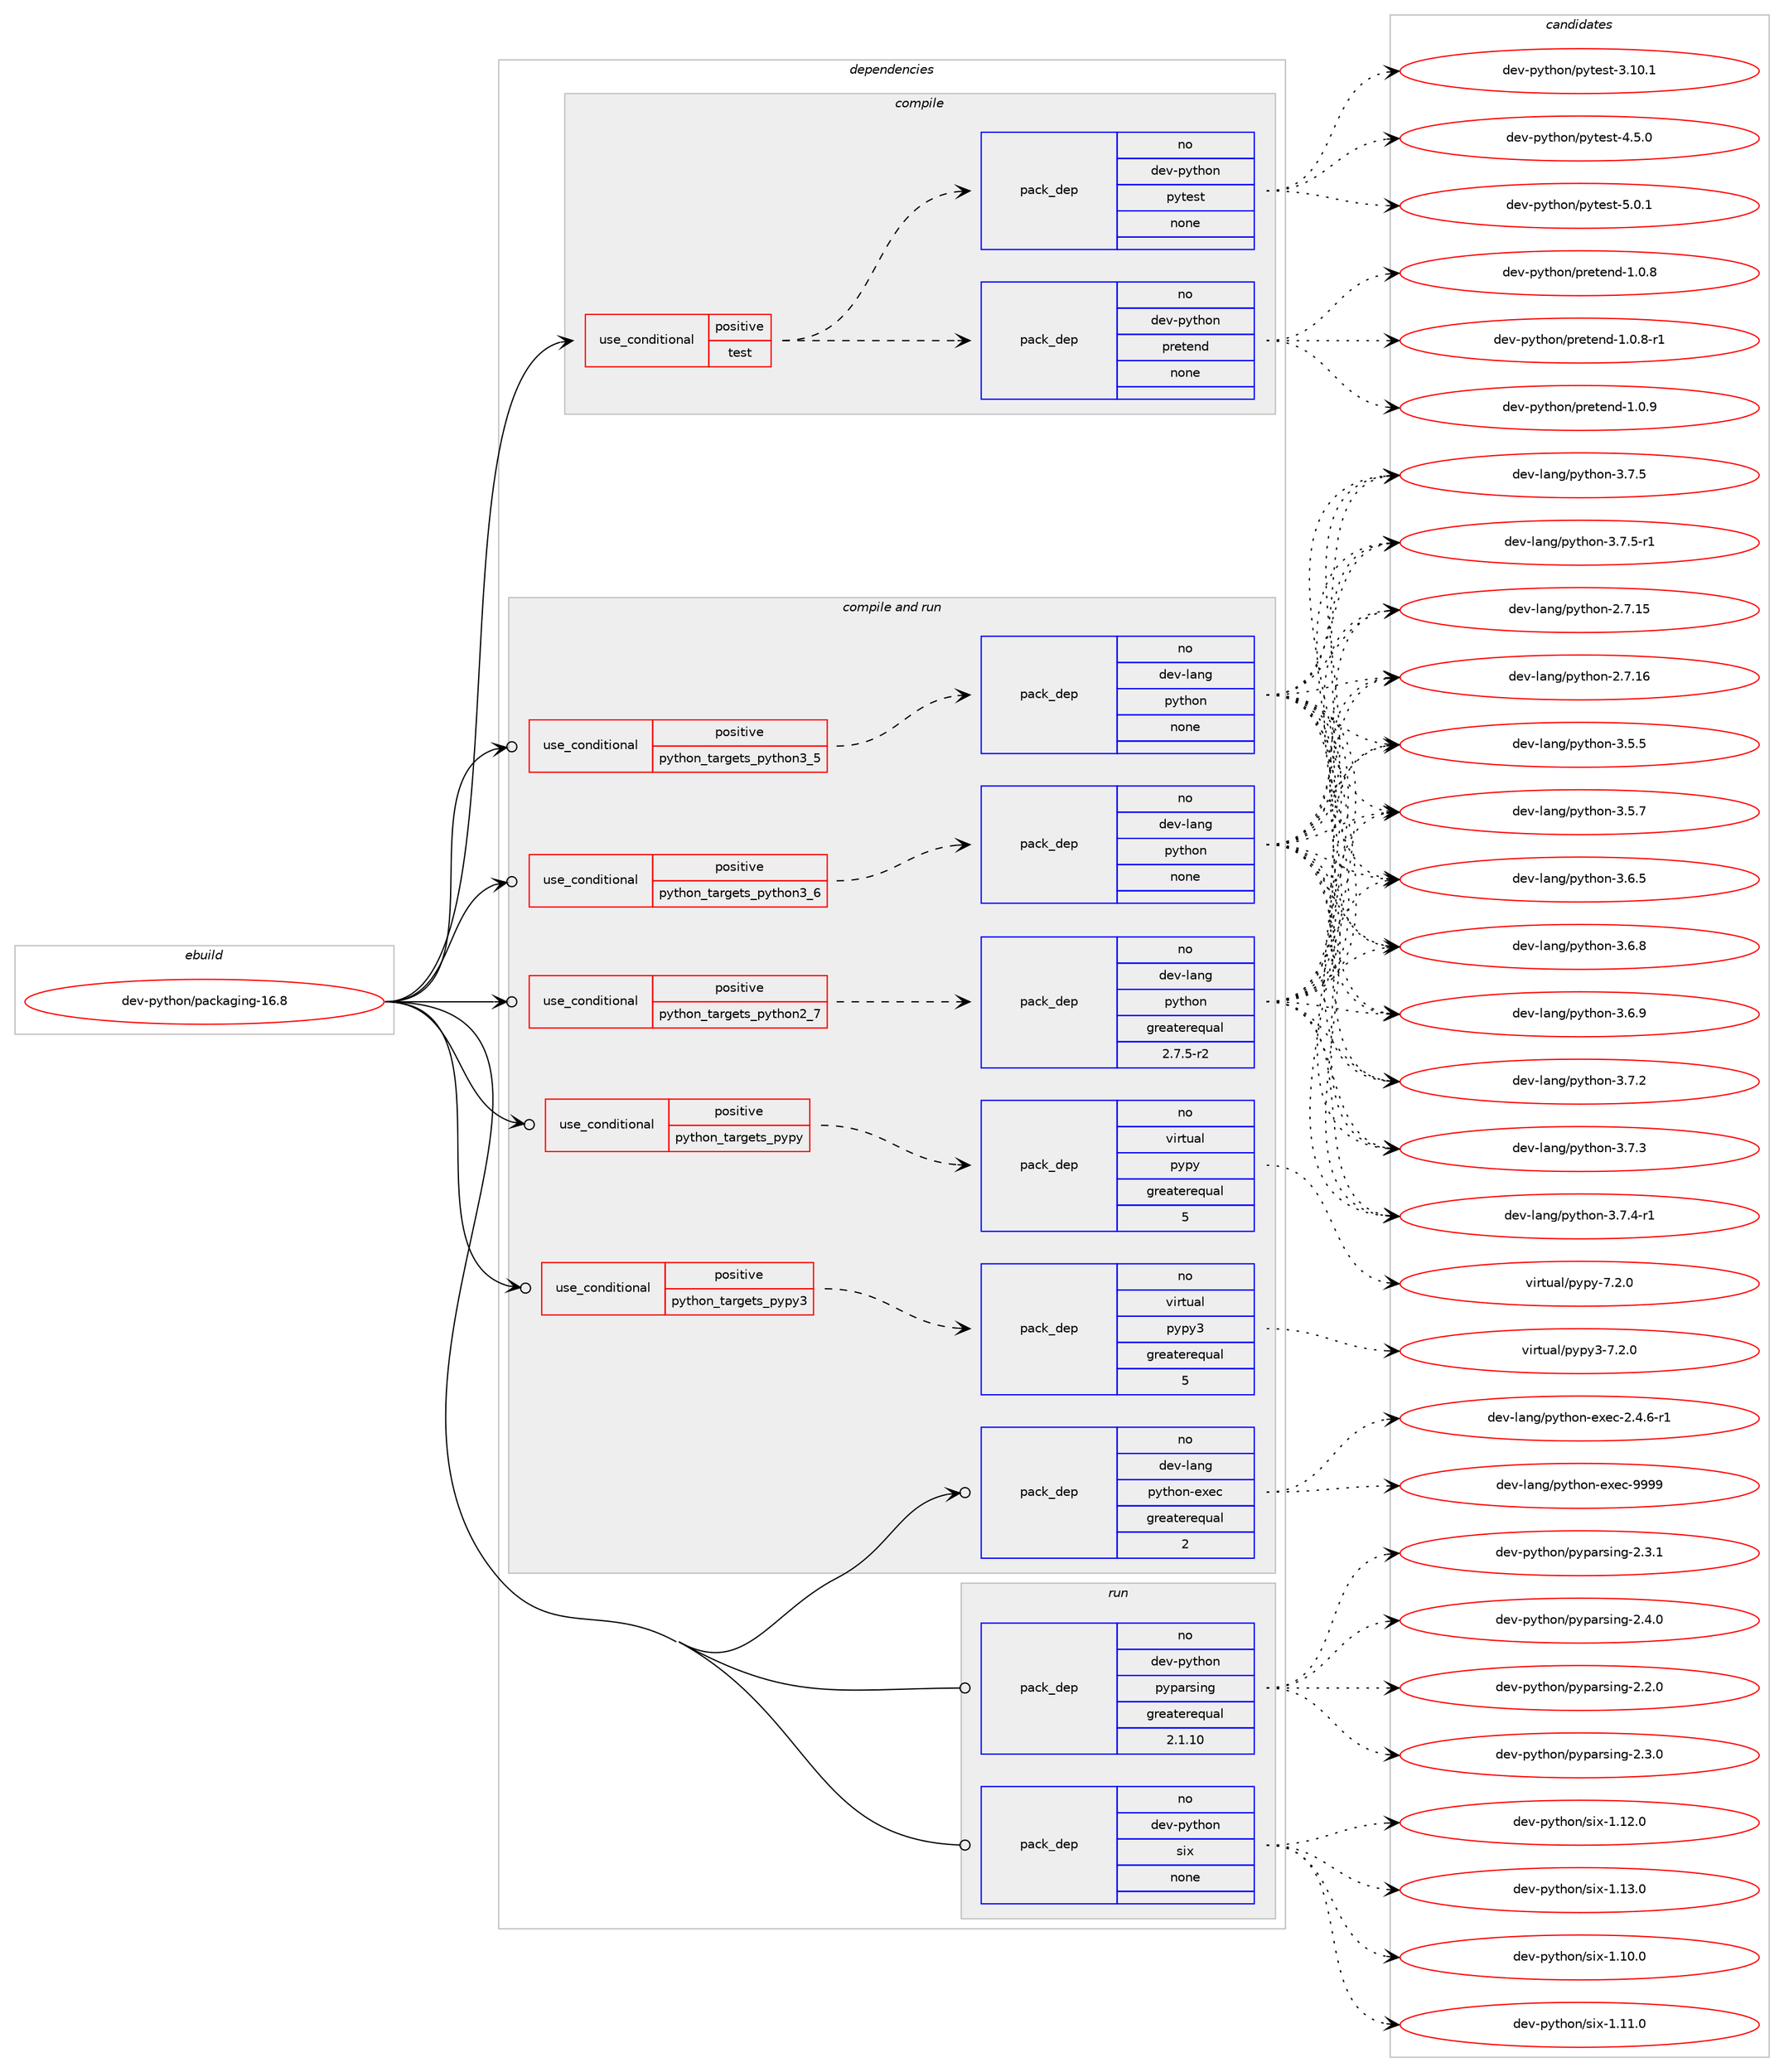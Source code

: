 digraph prolog {

# *************
# Graph options
# *************

newrank=true;
concentrate=true;
compound=true;
graph [rankdir=LR,fontname=Helvetica,fontsize=10,ranksep=1.5];#, ranksep=2.5, nodesep=0.2];
edge  [arrowhead=vee];
node  [fontname=Helvetica,fontsize=10];

# **********
# The ebuild
# **********

subgraph cluster_leftcol {
color=gray;
rank=same;
label=<<i>ebuild</i>>;
id [label="dev-python/packaging-16.8", color=red, width=4, href="../dev-python/packaging-16.8.svg"];
}

# ****************
# The dependencies
# ****************

subgraph cluster_midcol {
color=gray;
label=<<i>dependencies</i>>;
subgraph cluster_compile {
fillcolor="#eeeeee";
style=filled;
label=<<i>compile</i>>;
subgraph cond143966 {
dependency620078 [label=<<TABLE BORDER="0" CELLBORDER="1" CELLSPACING="0" CELLPADDING="4"><TR><TD ROWSPAN="3" CELLPADDING="10">use_conditional</TD></TR><TR><TD>positive</TD></TR><TR><TD>test</TD></TR></TABLE>>, shape=none, color=red];
subgraph pack464300 {
dependency620079 [label=<<TABLE BORDER="0" CELLBORDER="1" CELLSPACING="0" CELLPADDING="4" WIDTH="220"><TR><TD ROWSPAN="6" CELLPADDING="30">pack_dep</TD></TR><TR><TD WIDTH="110">no</TD></TR><TR><TD>dev-python</TD></TR><TR><TD>pretend</TD></TR><TR><TD>none</TD></TR><TR><TD></TD></TR></TABLE>>, shape=none, color=blue];
}
dependency620078:e -> dependency620079:w [weight=20,style="dashed",arrowhead="vee"];
subgraph pack464301 {
dependency620080 [label=<<TABLE BORDER="0" CELLBORDER="1" CELLSPACING="0" CELLPADDING="4" WIDTH="220"><TR><TD ROWSPAN="6" CELLPADDING="30">pack_dep</TD></TR><TR><TD WIDTH="110">no</TD></TR><TR><TD>dev-python</TD></TR><TR><TD>pytest</TD></TR><TR><TD>none</TD></TR><TR><TD></TD></TR></TABLE>>, shape=none, color=blue];
}
dependency620078:e -> dependency620080:w [weight=20,style="dashed",arrowhead="vee"];
}
id:e -> dependency620078:w [weight=20,style="solid",arrowhead="vee"];
}
subgraph cluster_compileandrun {
fillcolor="#eeeeee";
style=filled;
label=<<i>compile and run</i>>;
subgraph cond143967 {
dependency620081 [label=<<TABLE BORDER="0" CELLBORDER="1" CELLSPACING="0" CELLPADDING="4"><TR><TD ROWSPAN="3" CELLPADDING="10">use_conditional</TD></TR><TR><TD>positive</TD></TR><TR><TD>python_targets_pypy</TD></TR></TABLE>>, shape=none, color=red];
subgraph pack464302 {
dependency620082 [label=<<TABLE BORDER="0" CELLBORDER="1" CELLSPACING="0" CELLPADDING="4" WIDTH="220"><TR><TD ROWSPAN="6" CELLPADDING="30">pack_dep</TD></TR><TR><TD WIDTH="110">no</TD></TR><TR><TD>virtual</TD></TR><TR><TD>pypy</TD></TR><TR><TD>greaterequal</TD></TR><TR><TD>5</TD></TR></TABLE>>, shape=none, color=blue];
}
dependency620081:e -> dependency620082:w [weight=20,style="dashed",arrowhead="vee"];
}
id:e -> dependency620081:w [weight=20,style="solid",arrowhead="odotvee"];
subgraph cond143968 {
dependency620083 [label=<<TABLE BORDER="0" CELLBORDER="1" CELLSPACING="0" CELLPADDING="4"><TR><TD ROWSPAN="3" CELLPADDING="10">use_conditional</TD></TR><TR><TD>positive</TD></TR><TR><TD>python_targets_pypy3</TD></TR></TABLE>>, shape=none, color=red];
subgraph pack464303 {
dependency620084 [label=<<TABLE BORDER="0" CELLBORDER="1" CELLSPACING="0" CELLPADDING="4" WIDTH="220"><TR><TD ROWSPAN="6" CELLPADDING="30">pack_dep</TD></TR><TR><TD WIDTH="110">no</TD></TR><TR><TD>virtual</TD></TR><TR><TD>pypy3</TD></TR><TR><TD>greaterequal</TD></TR><TR><TD>5</TD></TR></TABLE>>, shape=none, color=blue];
}
dependency620083:e -> dependency620084:w [weight=20,style="dashed",arrowhead="vee"];
}
id:e -> dependency620083:w [weight=20,style="solid",arrowhead="odotvee"];
subgraph cond143969 {
dependency620085 [label=<<TABLE BORDER="0" CELLBORDER="1" CELLSPACING="0" CELLPADDING="4"><TR><TD ROWSPAN="3" CELLPADDING="10">use_conditional</TD></TR><TR><TD>positive</TD></TR><TR><TD>python_targets_python2_7</TD></TR></TABLE>>, shape=none, color=red];
subgraph pack464304 {
dependency620086 [label=<<TABLE BORDER="0" CELLBORDER="1" CELLSPACING="0" CELLPADDING="4" WIDTH="220"><TR><TD ROWSPAN="6" CELLPADDING="30">pack_dep</TD></TR><TR><TD WIDTH="110">no</TD></TR><TR><TD>dev-lang</TD></TR><TR><TD>python</TD></TR><TR><TD>greaterequal</TD></TR><TR><TD>2.7.5-r2</TD></TR></TABLE>>, shape=none, color=blue];
}
dependency620085:e -> dependency620086:w [weight=20,style="dashed",arrowhead="vee"];
}
id:e -> dependency620085:w [weight=20,style="solid",arrowhead="odotvee"];
subgraph cond143970 {
dependency620087 [label=<<TABLE BORDER="0" CELLBORDER="1" CELLSPACING="0" CELLPADDING="4"><TR><TD ROWSPAN="3" CELLPADDING="10">use_conditional</TD></TR><TR><TD>positive</TD></TR><TR><TD>python_targets_python3_5</TD></TR></TABLE>>, shape=none, color=red];
subgraph pack464305 {
dependency620088 [label=<<TABLE BORDER="0" CELLBORDER="1" CELLSPACING="0" CELLPADDING="4" WIDTH="220"><TR><TD ROWSPAN="6" CELLPADDING="30">pack_dep</TD></TR><TR><TD WIDTH="110">no</TD></TR><TR><TD>dev-lang</TD></TR><TR><TD>python</TD></TR><TR><TD>none</TD></TR><TR><TD></TD></TR></TABLE>>, shape=none, color=blue];
}
dependency620087:e -> dependency620088:w [weight=20,style="dashed",arrowhead="vee"];
}
id:e -> dependency620087:w [weight=20,style="solid",arrowhead="odotvee"];
subgraph cond143971 {
dependency620089 [label=<<TABLE BORDER="0" CELLBORDER="1" CELLSPACING="0" CELLPADDING="4"><TR><TD ROWSPAN="3" CELLPADDING="10">use_conditional</TD></TR><TR><TD>positive</TD></TR><TR><TD>python_targets_python3_6</TD></TR></TABLE>>, shape=none, color=red];
subgraph pack464306 {
dependency620090 [label=<<TABLE BORDER="0" CELLBORDER="1" CELLSPACING="0" CELLPADDING="4" WIDTH="220"><TR><TD ROWSPAN="6" CELLPADDING="30">pack_dep</TD></TR><TR><TD WIDTH="110">no</TD></TR><TR><TD>dev-lang</TD></TR><TR><TD>python</TD></TR><TR><TD>none</TD></TR><TR><TD></TD></TR></TABLE>>, shape=none, color=blue];
}
dependency620089:e -> dependency620090:w [weight=20,style="dashed",arrowhead="vee"];
}
id:e -> dependency620089:w [weight=20,style="solid",arrowhead="odotvee"];
subgraph pack464307 {
dependency620091 [label=<<TABLE BORDER="0" CELLBORDER="1" CELLSPACING="0" CELLPADDING="4" WIDTH="220"><TR><TD ROWSPAN="6" CELLPADDING="30">pack_dep</TD></TR><TR><TD WIDTH="110">no</TD></TR><TR><TD>dev-lang</TD></TR><TR><TD>python-exec</TD></TR><TR><TD>greaterequal</TD></TR><TR><TD>2</TD></TR></TABLE>>, shape=none, color=blue];
}
id:e -> dependency620091:w [weight=20,style="solid",arrowhead="odotvee"];
}
subgraph cluster_run {
fillcolor="#eeeeee";
style=filled;
label=<<i>run</i>>;
subgraph pack464308 {
dependency620092 [label=<<TABLE BORDER="0" CELLBORDER="1" CELLSPACING="0" CELLPADDING="4" WIDTH="220"><TR><TD ROWSPAN="6" CELLPADDING="30">pack_dep</TD></TR><TR><TD WIDTH="110">no</TD></TR><TR><TD>dev-python</TD></TR><TR><TD>pyparsing</TD></TR><TR><TD>greaterequal</TD></TR><TR><TD>2.1.10</TD></TR></TABLE>>, shape=none, color=blue];
}
id:e -> dependency620092:w [weight=20,style="solid",arrowhead="odot"];
subgraph pack464309 {
dependency620093 [label=<<TABLE BORDER="0" CELLBORDER="1" CELLSPACING="0" CELLPADDING="4" WIDTH="220"><TR><TD ROWSPAN="6" CELLPADDING="30">pack_dep</TD></TR><TR><TD WIDTH="110">no</TD></TR><TR><TD>dev-python</TD></TR><TR><TD>six</TD></TR><TR><TD>none</TD></TR><TR><TD></TD></TR></TABLE>>, shape=none, color=blue];
}
id:e -> dependency620093:w [weight=20,style="solid",arrowhead="odot"];
}
}

# **************
# The candidates
# **************

subgraph cluster_choices {
rank=same;
color=gray;
label=<<i>candidates</i>>;

subgraph choice464300 {
color=black;
nodesep=1;
choice1001011184511212111610411111047112114101116101110100454946484656 [label="dev-python/pretend-1.0.8", color=red, width=4,href="../dev-python/pretend-1.0.8.svg"];
choice10010111845112121116104111110471121141011161011101004549464846564511449 [label="dev-python/pretend-1.0.8-r1", color=red, width=4,href="../dev-python/pretend-1.0.8-r1.svg"];
choice1001011184511212111610411111047112114101116101110100454946484657 [label="dev-python/pretend-1.0.9", color=red, width=4,href="../dev-python/pretend-1.0.9.svg"];
dependency620079:e -> choice1001011184511212111610411111047112114101116101110100454946484656:w [style=dotted,weight="100"];
dependency620079:e -> choice10010111845112121116104111110471121141011161011101004549464846564511449:w [style=dotted,weight="100"];
dependency620079:e -> choice1001011184511212111610411111047112114101116101110100454946484657:w [style=dotted,weight="100"];
}
subgraph choice464301 {
color=black;
nodesep=1;
choice100101118451121211161041111104711212111610111511645514649484649 [label="dev-python/pytest-3.10.1", color=red, width=4,href="../dev-python/pytest-3.10.1.svg"];
choice1001011184511212111610411111047112121116101115116455246534648 [label="dev-python/pytest-4.5.0", color=red, width=4,href="../dev-python/pytest-4.5.0.svg"];
choice1001011184511212111610411111047112121116101115116455346484649 [label="dev-python/pytest-5.0.1", color=red, width=4,href="../dev-python/pytest-5.0.1.svg"];
dependency620080:e -> choice100101118451121211161041111104711212111610111511645514649484649:w [style=dotted,weight="100"];
dependency620080:e -> choice1001011184511212111610411111047112121116101115116455246534648:w [style=dotted,weight="100"];
dependency620080:e -> choice1001011184511212111610411111047112121116101115116455346484649:w [style=dotted,weight="100"];
}
subgraph choice464302 {
color=black;
nodesep=1;
choice1181051141161179710847112121112121455546504648 [label="virtual/pypy-7.2.0", color=red, width=4,href="../virtual/pypy-7.2.0.svg"];
dependency620082:e -> choice1181051141161179710847112121112121455546504648:w [style=dotted,weight="100"];
}
subgraph choice464303 {
color=black;
nodesep=1;
choice118105114116117971084711212111212151455546504648 [label="virtual/pypy3-7.2.0", color=red, width=4,href="../virtual/pypy3-7.2.0.svg"];
dependency620084:e -> choice118105114116117971084711212111212151455546504648:w [style=dotted,weight="100"];
}
subgraph choice464304 {
color=black;
nodesep=1;
choice10010111845108971101034711212111610411111045504655464953 [label="dev-lang/python-2.7.15", color=red, width=4,href="../dev-lang/python-2.7.15.svg"];
choice10010111845108971101034711212111610411111045504655464954 [label="dev-lang/python-2.7.16", color=red, width=4,href="../dev-lang/python-2.7.16.svg"];
choice100101118451089711010347112121116104111110455146534653 [label="dev-lang/python-3.5.5", color=red, width=4,href="../dev-lang/python-3.5.5.svg"];
choice100101118451089711010347112121116104111110455146534655 [label="dev-lang/python-3.5.7", color=red, width=4,href="../dev-lang/python-3.5.7.svg"];
choice100101118451089711010347112121116104111110455146544653 [label="dev-lang/python-3.6.5", color=red, width=4,href="../dev-lang/python-3.6.5.svg"];
choice100101118451089711010347112121116104111110455146544656 [label="dev-lang/python-3.6.8", color=red, width=4,href="../dev-lang/python-3.6.8.svg"];
choice100101118451089711010347112121116104111110455146544657 [label="dev-lang/python-3.6.9", color=red, width=4,href="../dev-lang/python-3.6.9.svg"];
choice100101118451089711010347112121116104111110455146554650 [label="dev-lang/python-3.7.2", color=red, width=4,href="../dev-lang/python-3.7.2.svg"];
choice100101118451089711010347112121116104111110455146554651 [label="dev-lang/python-3.7.3", color=red, width=4,href="../dev-lang/python-3.7.3.svg"];
choice1001011184510897110103471121211161041111104551465546524511449 [label="dev-lang/python-3.7.4-r1", color=red, width=4,href="../dev-lang/python-3.7.4-r1.svg"];
choice100101118451089711010347112121116104111110455146554653 [label="dev-lang/python-3.7.5", color=red, width=4,href="../dev-lang/python-3.7.5.svg"];
choice1001011184510897110103471121211161041111104551465546534511449 [label="dev-lang/python-3.7.5-r1", color=red, width=4,href="../dev-lang/python-3.7.5-r1.svg"];
dependency620086:e -> choice10010111845108971101034711212111610411111045504655464953:w [style=dotted,weight="100"];
dependency620086:e -> choice10010111845108971101034711212111610411111045504655464954:w [style=dotted,weight="100"];
dependency620086:e -> choice100101118451089711010347112121116104111110455146534653:w [style=dotted,weight="100"];
dependency620086:e -> choice100101118451089711010347112121116104111110455146534655:w [style=dotted,weight="100"];
dependency620086:e -> choice100101118451089711010347112121116104111110455146544653:w [style=dotted,weight="100"];
dependency620086:e -> choice100101118451089711010347112121116104111110455146544656:w [style=dotted,weight="100"];
dependency620086:e -> choice100101118451089711010347112121116104111110455146544657:w [style=dotted,weight="100"];
dependency620086:e -> choice100101118451089711010347112121116104111110455146554650:w [style=dotted,weight="100"];
dependency620086:e -> choice100101118451089711010347112121116104111110455146554651:w [style=dotted,weight="100"];
dependency620086:e -> choice1001011184510897110103471121211161041111104551465546524511449:w [style=dotted,weight="100"];
dependency620086:e -> choice100101118451089711010347112121116104111110455146554653:w [style=dotted,weight="100"];
dependency620086:e -> choice1001011184510897110103471121211161041111104551465546534511449:w [style=dotted,weight="100"];
}
subgraph choice464305 {
color=black;
nodesep=1;
choice10010111845108971101034711212111610411111045504655464953 [label="dev-lang/python-2.7.15", color=red, width=4,href="../dev-lang/python-2.7.15.svg"];
choice10010111845108971101034711212111610411111045504655464954 [label="dev-lang/python-2.7.16", color=red, width=4,href="../dev-lang/python-2.7.16.svg"];
choice100101118451089711010347112121116104111110455146534653 [label="dev-lang/python-3.5.5", color=red, width=4,href="../dev-lang/python-3.5.5.svg"];
choice100101118451089711010347112121116104111110455146534655 [label="dev-lang/python-3.5.7", color=red, width=4,href="../dev-lang/python-3.5.7.svg"];
choice100101118451089711010347112121116104111110455146544653 [label="dev-lang/python-3.6.5", color=red, width=4,href="../dev-lang/python-3.6.5.svg"];
choice100101118451089711010347112121116104111110455146544656 [label="dev-lang/python-3.6.8", color=red, width=4,href="../dev-lang/python-3.6.8.svg"];
choice100101118451089711010347112121116104111110455146544657 [label="dev-lang/python-3.6.9", color=red, width=4,href="../dev-lang/python-3.6.9.svg"];
choice100101118451089711010347112121116104111110455146554650 [label="dev-lang/python-3.7.2", color=red, width=4,href="../dev-lang/python-3.7.2.svg"];
choice100101118451089711010347112121116104111110455146554651 [label="dev-lang/python-3.7.3", color=red, width=4,href="../dev-lang/python-3.7.3.svg"];
choice1001011184510897110103471121211161041111104551465546524511449 [label="dev-lang/python-3.7.4-r1", color=red, width=4,href="../dev-lang/python-3.7.4-r1.svg"];
choice100101118451089711010347112121116104111110455146554653 [label="dev-lang/python-3.7.5", color=red, width=4,href="../dev-lang/python-3.7.5.svg"];
choice1001011184510897110103471121211161041111104551465546534511449 [label="dev-lang/python-3.7.5-r1", color=red, width=4,href="../dev-lang/python-3.7.5-r1.svg"];
dependency620088:e -> choice10010111845108971101034711212111610411111045504655464953:w [style=dotted,weight="100"];
dependency620088:e -> choice10010111845108971101034711212111610411111045504655464954:w [style=dotted,weight="100"];
dependency620088:e -> choice100101118451089711010347112121116104111110455146534653:w [style=dotted,weight="100"];
dependency620088:e -> choice100101118451089711010347112121116104111110455146534655:w [style=dotted,weight="100"];
dependency620088:e -> choice100101118451089711010347112121116104111110455146544653:w [style=dotted,weight="100"];
dependency620088:e -> choice100101118451089711010347112121116104111110455146544656:w [style=dotted,weight="100"];
dependency620088:e -> choice100101118451089711010347112121116104111110455146544657:w [style=dotted,weight="100"];
dependency620088:e -> choice100101118451089711010347112121116104111110455146554650:w [style=dotted,weight="100"];
dependency620088:e -> choice100101118451089711010347112121116104111110455146554651:w [style=dotted,weight="100"];
dependency620088:e -> choice1001011184510897110103471121211161041111104551465546524511449:w [style=dotted,weight="100"];
dependency620088:e -> choice100101118451089711010347112121116104111110455146554653:w [style=dotted,weight="100"];
dependency620088:e -> choice1001011184510897110103471121211161041111104551465546534511449:w [style=dotted,weight="100"];
}
subgraph choice464306 {
color=black;
nodesep=1;
choice10010111845108971101034711212111610411111045504655464953 [label="dev-lang/python-2.7.15", color=red, width=4,href="../dev-lang/python-2.7.15.svg"];
choice10010111845108971101034711212111610411111045504655464954 [label="dev-lang/python-2.7.16", color=red, width=4,href="../dev-lang/python-2.7.16.svg"];
choice100101118451089711010347112121116104111110455146534653 [label="dev-lang/python-3.5.5", color=red, width=4,href="../dev-lang/python-3.5.5.svg"];
choice100101118451089711010347112121116104111110455146534655 [label="dev-lang/python-3.5.7", color=red, width=4,href="../dev-lang/python-3.5.7.svg"];
choice100101118451089711010347112121116104111110455146544653 [label="dev-lang/python-3.6.5", color=red, width=4,href="../dev-lang/python-3.6.5.svg"];
choice100101118451089711010347112121116104111110455146544656 [label="dev-lang/python-3.6.8", color=red, width=4,href="../dev-lang/python-3.6.8.svg"];
choice100101118451089711010347112121116104111110455146544657 [label="dev-lang/python-3.6.9", color=red, width=4,href="../dev-lang/python-3.6.9.svg"];
choice100101118451089711010347112121116104111110455146554650 [label="dev-lang/python-3.7.2", color=red, width=4,href="../dev-lang/python-3.7.2.svg"];
choice100101118451089711010347112121116104111110455146554651 [label="dev-lang/python-3.7.3", color=red, width=4,href="../dev-lang/python-3.7.3.svg"];
choice1001011184510897110103471121211161041111104551465546524511449 [label="dev-lang/python-3.7.4-r1", color=red, width=4,href="../dev-lang/python-3.7.4-r1.svg"];
choice100101118451089711010347112121116104111110455146554653 [label="dev-lang/python-3.7.5", color=red, width=4,href="../dev-lang/python-3.7.5.svg"];
choice1001011184510897110103471121211161041111104551465546534511449 [label="dev-lang/python-3.7.5-r1", color=red, width=4,href="../dev-lang/python-3.7.5-r1.svg"];
dependency620090:e -> choice10010111845108971101034711212111610411111045504655464953:w [style=dotted,weight="100"];
dependency620090:e -> choice10010111845108971101034711212111610411111045504655464954:w [style=dotted,weight="100"];
dependency620090:e -> choice100101118451089711010347112121116104111110455146534653:w [style=dotted,weight="100"];
dependency620090:e -> choice100101118451089711010347112121116104111110455146534655:w [style=dotted,weight="100"];
dependency620090:e -> choice100101118451089711010347112121116104111110455146544653:w [style=dotted,weight="100"];
dependency620090:e -> choice100101118451089711010347112121116104111110455146544656:w [style=dotted,weight="100"];
dependency620090:e -> choice100101118451089711010347112121116104111110455146544657:w [style=dotted,weight="100"];
dependency620090:e -> choice100101118451089711010347112121116104111110455146554650:w [style=dotted,weight="100"];
dependency620090:e -> choice100101118451089711010347112121116104111110455146554651:w [style=dotted,weight="100"];
dependency620090:e -> choice1001011184510897110103471121211161041111104551465546524511449:w [style=dotted,weight="100"];
dependency620090:e -> choice100101118451089711010347112121116104111110455146554653:w [style=dotted,weight="100"];
dependency620090:e -> choice1001011184510897110103471121211161041111104551465546534511449:w [style=dotted,weight="100"];
}
subgraph choice464307 {
color=black;
nodesep=1;
choice10010111845108971101034711212111610411111045101120101994550465246544511449 [label="dev-lang/python-exec-2.4.6-r1", color=red, width=4,href="../dev-lang/python-exec-2.4.6-r1.svg"];
choice10010111845108971101034711212111610411111045101120101994557575757 [label="dev-lang/python-exec-9999", color=red, width=4,href="../dev-lang/python-exec-9999.svg"];
dependency620091:e -> choice10010111845108971101034711212111610411111045101120101994550465246544511449:w [style=dotted,weight="100"];
dependency620091:e -> choice10010111845108971101034711212111610411111045101120101994557575757:w [style=dotted,weight="100"];
}
subgraph choice464308 {
color=black;
nodesep=1;
choice100101118451121211161041111104711212111297114115105110103455046504648 [label="dev-python/pyparsing-2.2.0", color=red, width=4,href="../dev-python/pyparsing-2.2.0.svg"];
choice100101118451121211161041111104711212111297114115105110103455046514648 [label="dev-python/pyparsing-2.3.0", color=red, width=4,href="../dev-python/pyparsing-2.3.0.svg"];
choice100101118451121211161041111104711212111297114115105110103455046514649 [label="dev-python/pyparsing-2.3.1", color=red, width=4,href="../dev-python/pyparsing-2.3.1.svg"];
choice100101118451121211161041111104711212111297114115105110103455046524648 [label="dev-python/pyparsing-2.4.0", color=red, width=4,href="../dev-python/pyparsing-2.4.0.svg"];
dependency620092:e -> choice100101118451121211161041111104711212111297114115105110103455046504648:w [style=dotted,weight="100"];
dependency620092:e -> choice100101118451121211161041111104711212111297114115105110103455046514648:w [style=dotted,weight="100"];
dependency620092:e -> choice100101118451121211161041111104711212111297114115105110103455046514649:w [style=dotted,weight="100"];
dependency620092:e -> choice100101118451121211161041111104711212111297114115105110103455046524648:w [style=dotted,weight="100"];
}
subgraph choice464309 {
color=black;
nodesep=1;
choice100101118451121211161041111104711510512045494649484648 [label="dev-python/six-1.10.0", color=red, width=4,href="../dev-python/six-1.10.0.svg"];
choice100101118451121211161041111104711510512045494649494648 [label="dev-python/six-1.11.0", color=red, width=4,href="../dev-python/six-1.11.0.svg"];
choice100101118451121211161041111104711510512045494649504648 [label="dev-python/six-1.12.0", color=red, width=4,href="../dev-python/six-1.12.0.svg"];
choice100101118451121211161041111104711510512045494649514648 [label="dev-python/six-1.13.0", color=red, width=4,href="../dev-python/six-1.13.0.svg"];
dependency620093:e -> choice100101118451121211161041111104711510512045494649484648:w [style=dotted,weight="100"];
dependency620093:e -> choice100101118451121211161041111104711510512045494649494648:w [style=dotted,weight="100"];
dependency620093:e -> choice100101118451121211161041111104711510512045494649504648:w [style=dotted,weight="100"];
dependency620093:e -> choice100101118451121211161041111104711510512045494649514648:w [style=dotted,weight="100"];
}
}

}
